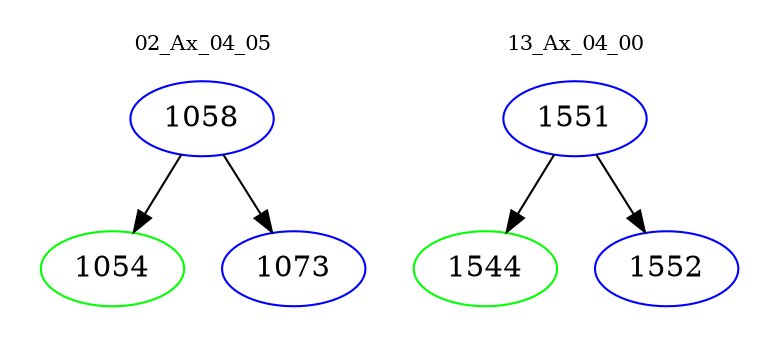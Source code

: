 digraph{
subgraph cluster_0 {
color = white
label = "02_Ax_04_05";
fontsize=10;
T0_1058 [label="1058", color="blue"]
T0_1058 -> T0_1054 [color="black"]
T0_1054 [label="1054", color="green"]
T0_1058 -> T0_1073 [color="black"]
T0_1073 [label="1073", color="blue"]
}
subgraph cluster_1 {
color = white
label = "13_Ax_04_00";
fontsize=10;
T1_1551 [label="1551", color="blue"]
T1_1551 -> T1_1544 [color="black"]
T1_1544 [label="1544", color="green"]
T1_1551 -> T1_1552 [color="black"]
T1_1552 [label="1552", color="blue"]
}
}
